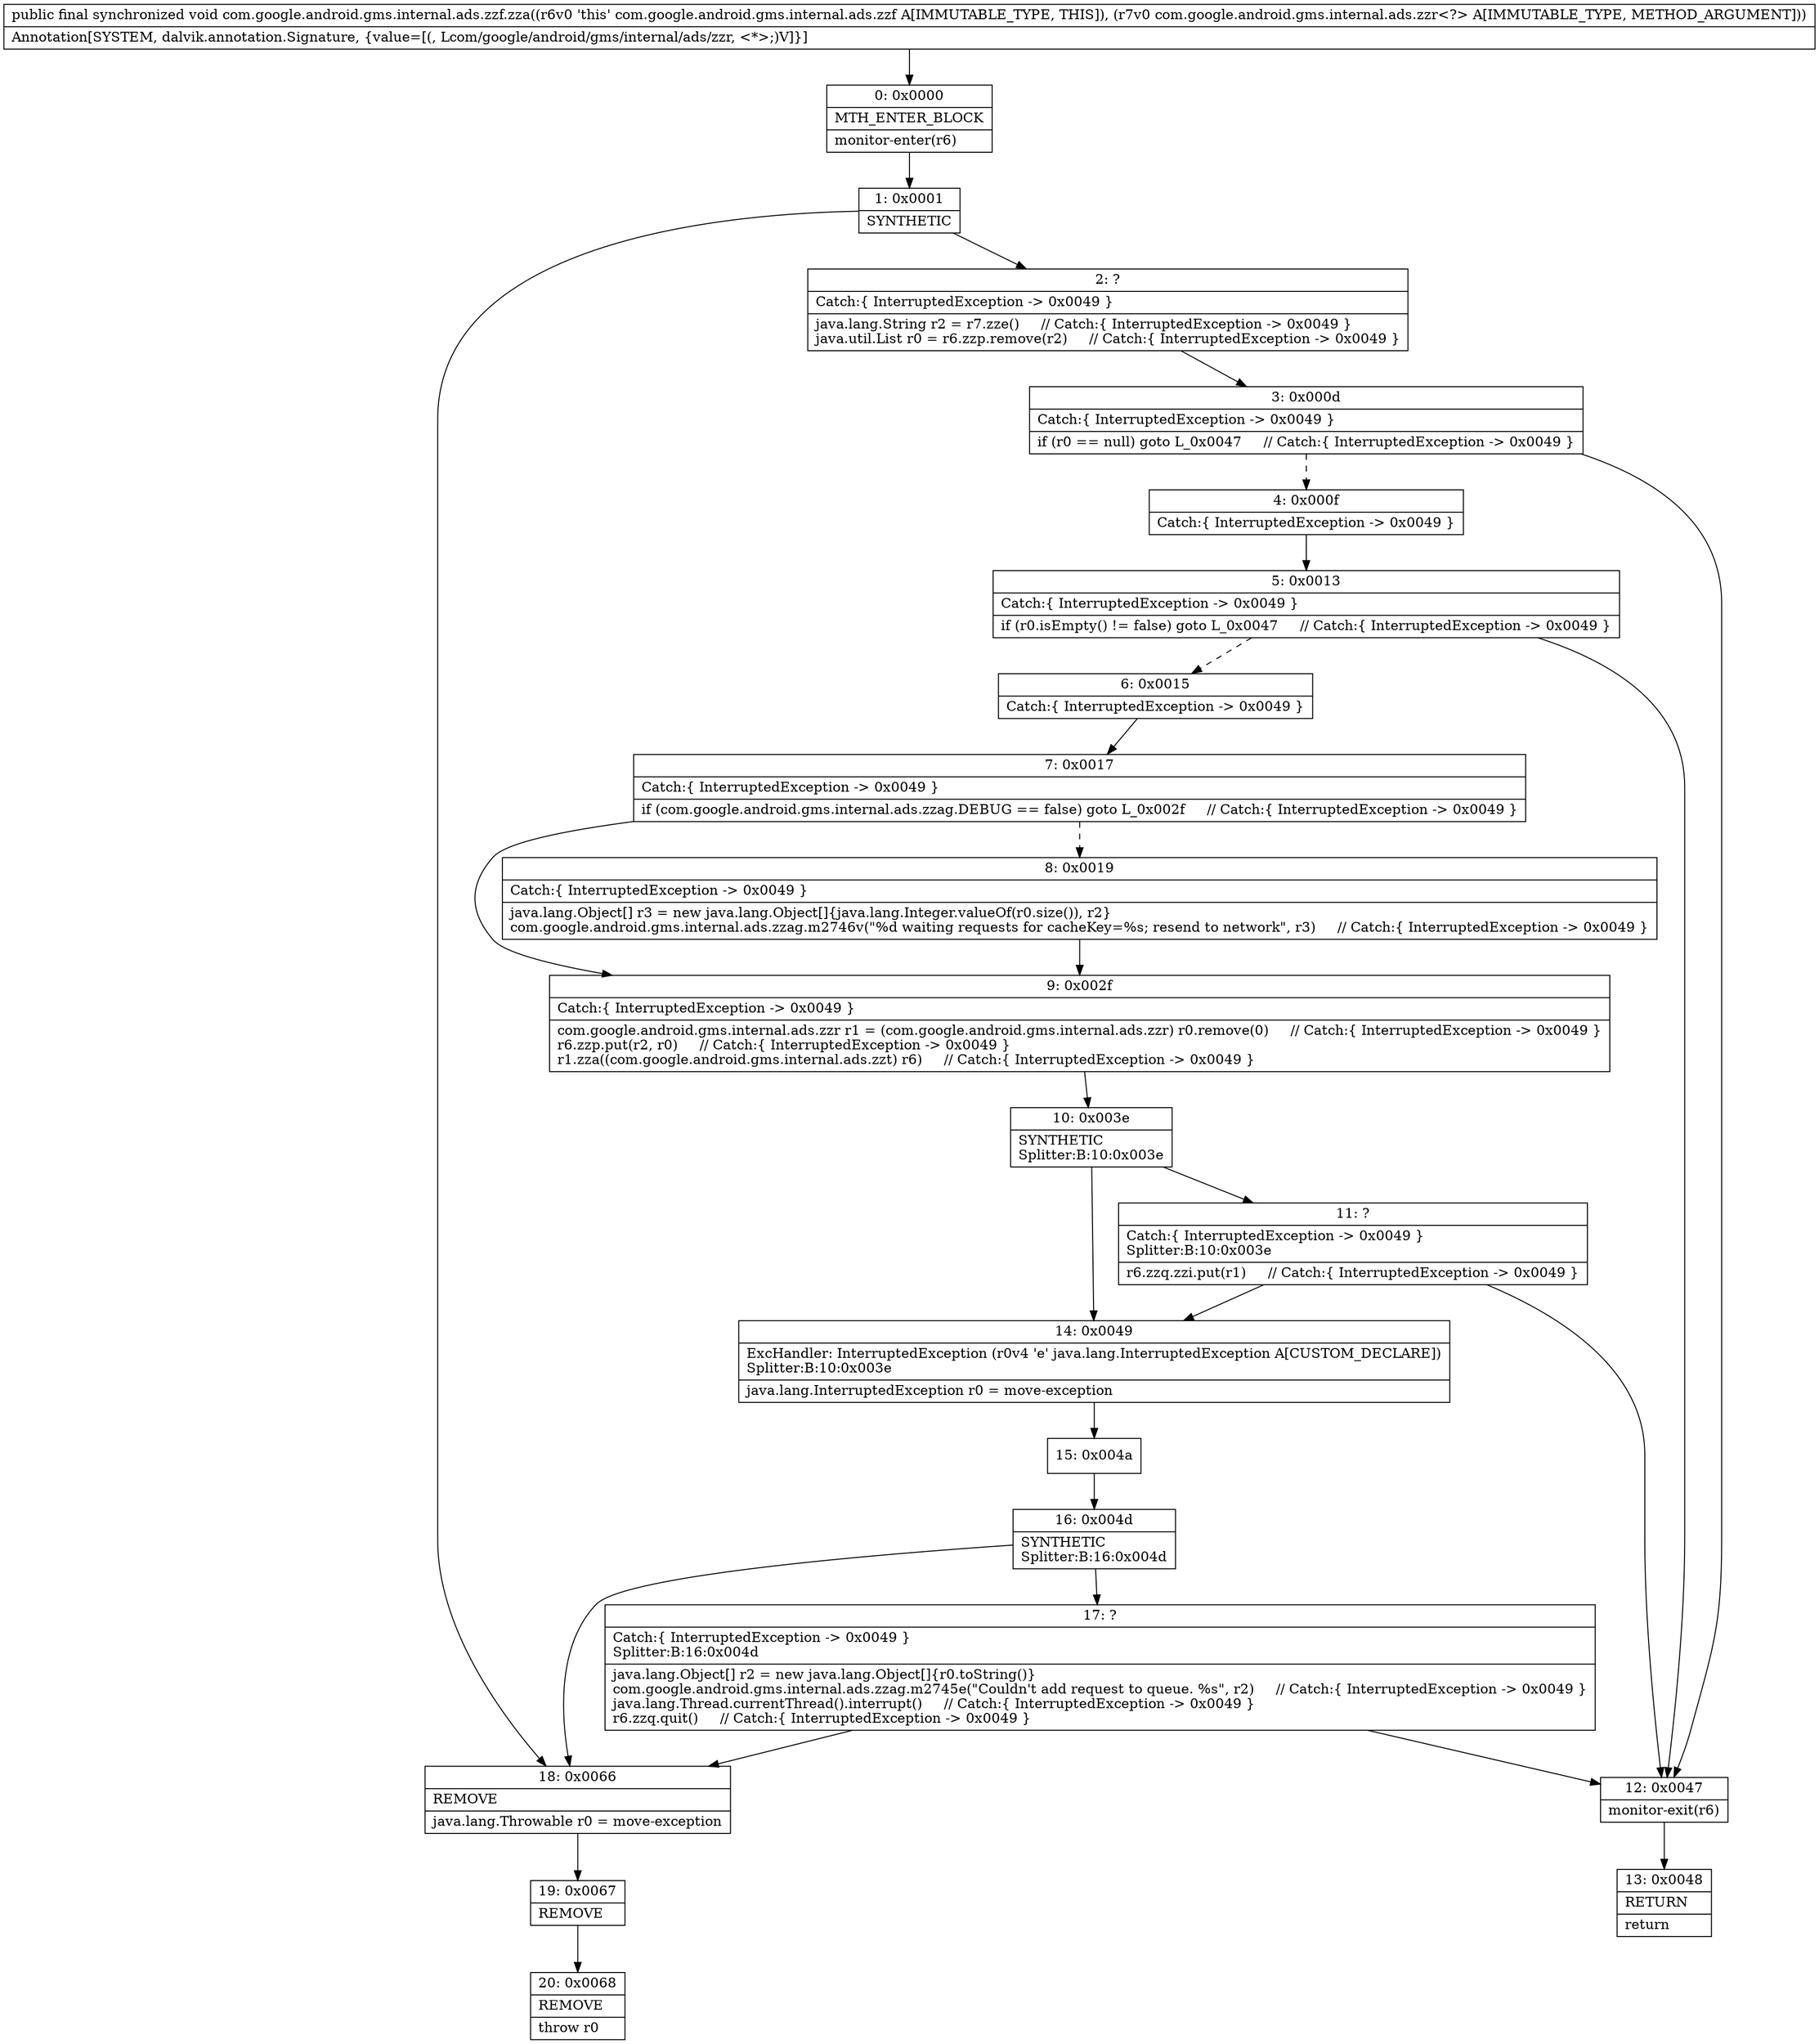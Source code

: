 digraph "CFG forcom.google.android.gms.internal.ads.zzf.zza(Lcom\/google\/android\/gms\/internal\/ads\/zzr;)V" {
Node_0 [shape=record,label="{0\:\ 0x0000|MTH_ENTER_BLOCK\l|monitor\-enter(r6)\l}"];
Node_1 [shape=record,label="{1\:\ 0x0001|SYNTHETIC\l}"];
Node_2 [shape=record,label="{2\:\ ?|Catch:\{ InterruptedException \-\> 0x0049 \}\l|java.lang.String r2 = r7.zze()     \/\/ Catch:\{ InterruptedException \-\> 0x0049 \}\ljava.util.List r0 = r6.zzp.remove(r2)     \/\/ Catch:\{ InterruptedException \-\> 0x0049 \}\l}"];
Node_3 [shape=record,label="{3\:\ 0x000d|Catch:\{ InterruptedException \-\> 0x0049 \}\l|if (r0 == null) goto L_0x0047     \/\/ Catch:\{ InterruptedException \-\> 0x0049 \}\l}"];
Node_4 [shape=record,label="{4\:\ 0x000f|Catch:\{ InterruptedException \-\> 0x0049 \}\l}"];
Node_5 [shape=record,label="{5\:\ 0x0013|Catch:\{ InterruptedException \-\> 0x0049 \}\l|if (r0.isEmpty() != false) goto L_0x0047     \/\/ Catch:\{ InterruptedException \-\> 0x0049 \}\l}"];
Node_6 [shape=record,label="{6\:\ 0x0015|Catch:\{ InterruptedException \-\> 0x0049 \}\l}"];
Node_7 [shape=record,label="{7\:\ 0x0017|Catch:\{ InterruptedException \-\> 0x0049 \}\l|if (com.google.android.gms.internal.ads.zzag.DEBUG == false) goto L_0x002f     \/\/ Catch:\{ InterruptedException \-\> 0x0049 \}\l}"];
Node_8 [shape=record,label="{8\:\ 0x0019|Catch:\{ InterruptedException \-\> 0x0049 \}\l|java.lang.Object[] r3 = new java.lang.Object[]\{java.lang.Integer.valueOf(r0.size()), r2\}\lcom.google.android.gms.internal.ads.zzag.m2746v(\"%d waiting requests for cacheKey=%s; resend to network\", r3)     \/\/ Catch:\{ InterruptedException \-\> 0x0049 \}\l}"];
Node_9 [shape=record,label="{9\:\ 0x002f|Catch:\{ InterruptedException \-\> 0x0049 \}\l|com.google.android.gms.internal.ads.zzr r1 = (com.google.android.gms.internal.ads.zzr) r0.remove(0)     \/\/ Catch:\{ InterruptedException \-\> 0x0049 \}\lr6.zzp.put(r2, r0)     \/\/ Catch:\{ InterruptedException \-\> 0x0049 \}\lr1.zza((com.google.android.gms.internal.ads.zzt) r6)     \/\/ Catch:\{ InterruptedException \-\> 0x0049 \}\l}"];
Node_10 [shape=record,label="{10\:\ 0x003e|SYNTHETIC\lSplitter:B:10:0x003e\l}"];
Node_11 [shape=record,label="{11\:\ ?|Catch:\{ InterruptedException \-\> 0x0049 \}\lSplitter:B:10:0x003e\l|r6.zzq.zzi.put(r1)     \/\/ Catch:\{ InterruptedException \-\> 0x0049 \}\l}"];
Node_12 [shape=record,label="{12\:\ 0x0047|monitor\-exit(r6)\l}"];
Node_13 [shape=record,label="{13\:\ 0x0048|RETURN\l|return\l}"];
Node_14 [shape=record,label="{14\:\ 0x0049|ExcHandler: InterruptedException (r0v4 'e' java.lang.InterruptedException A[CUSTOM_DECLARE])\lSplitter:B:10:0x003e\l|java.lang.InterruptedException r0 = move\-exception\l}"];
Node_15 [shape=record,label="{15\:\ 0x004a}"];
Node_16 [shape=record,label="{16\:\ 0x004d|SYNTHETIC\lSplitter:B:16:0x004d\l}"];
Node_17 [shape=record,label="{17\:\ ?|Catch:\{ InterruptedException \-\> 0x0049 \}\lSplitter:B:16:0x004d\l|java.lang.Object[] r2 = new java.lang.Object[]\{r0.toString()\}\lcom.google.android.gms.internal.ads.zzag.m2745e(\"Couldn't add request to queue. %s\", r2)     \/\/ Catch:\{ InterruptedException \-\> 0x0049 \}\ljava.lang.Thread.currentThread().interrupt()     \/\/ Catch:\{ InterruptedException \-\> 0x0049 \}\lr6.zzq.quit()     \/\/ Catch:\{ InterruptedException \-\> 0x0049 \}\l}"];
Node_18 [shape=record,label="{18\:\ 0x0066|REMOVE\l|java.lang.Throwable r0 = move\-exception\l}"];
Node_19 [shape=record,label="{19\:\ 0x0067|REMOVE\l}"];
Node_20 [shape=record,label="{20\:\ 0x0068|REMOVE\l|throw r0\l}"];
MethodNode[shape=record,label="{public final synchronized void com.google.android.gms.internal.ads.zzf.zza((r6v0 'this' com.google.android.gms.internal.ads.zzf A[IMMUTABLE_TYPE, THIS]), (r7v0 com.google.android.gms.internal.ads.zzr\<?\> A[IMMUTABLE_TYPE, METHOD_ARGUMENT]))  | Annotation[SYSTEM, dalvik.annotation.Signature, \{value=[(, Lcom\/google\/android\/gms\/internal\/ads\/zzr, \<*\>;)V]\}]\l}"];
MethodNode -> Node_0;
Node_0 -> Node_1;
Node_1 -> Node_2;
Node_1 -> Node_18;
Node_2 -> Node_3;
Node_3 -> Node_4[style=dashed];
Node_3 -> Node_12;
Node_4 -> Node_5;
Node_5 -> Node_6[style=dashed];
Node_5 -> Node_12;
Node_6 -> Node_7;
Node_7 -> Node_8[style=dashed];
Node_7 -> Node_9;
Node_8 -> Node_9;
Node_9 -> Node_10;
Node_10 -> Node_11;
Node_10 -> Node_14;
Node_11 -> Node_12;
Node_11 -> Node_14;
Node_12 -> Node_13;
Node_14 -> Node_15;
Node_15 -> Node_16;
Node_16 -> Node_17;
Node_16 -> Node_18;
Node_17 -> Node_18;
Node_17 -> Node_12;
Node_18 -> Node_19;
Node_19 -> Node_20;
}

